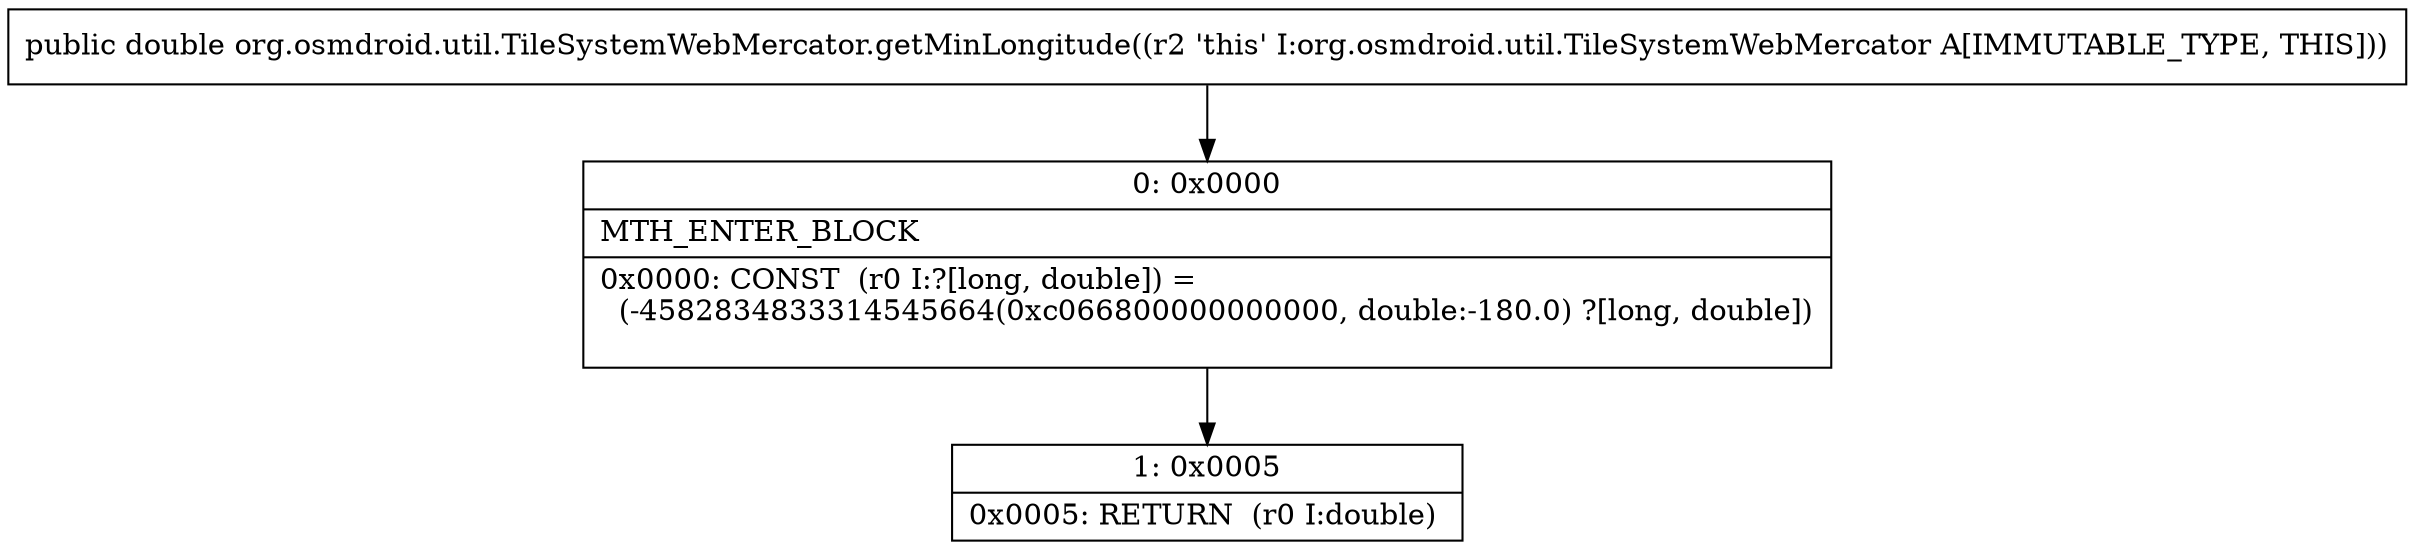 digraph "CFG fororg.osmdroid.util.TileSystemWebMercator.getMinLongitude()D" {
Node_0 [shape=record,label="{0\:\ 0x0000|MTH_ENTER_BLOCK\l|0x0000: CONST  (r0 I:?[long, double]) = \l  (\-4582834833314545664(0xc066800000000000, double:\-180.0) ?[long, double])\l \l}"];
Node_1 [shape=record,label="{1\:\ 0x0005|0x0005: RETURN  (r0 I:double) \l}"];
MethodNode[shape=record,label="{public double org.osmdroid.util.TileSystemWebMercator.getMinLongitude((r2 'this' I:org.osmdroid.util.TileSystemWebMercator A[IMMUTABLE_TYPE, THIS])) }"];
MethodNode -> Node_0;
Node_0 -> Node_1;
}

